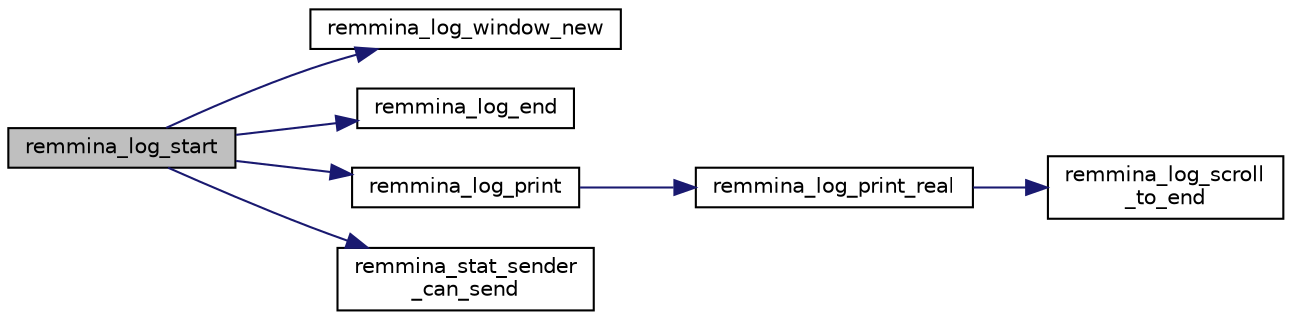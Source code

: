 digraph "remmina_log_start"
{
  edge [fontname="Helvetica",fontsize="10",labelfontname="Helvetica",labelfontsize="10"];
  node [fontname="Helvetica",fontsize="10",shape=record];
  rankdir="LR";
  Node509 [label="remmina_log_start",height=0.2,width=0.4,color="black", fillcolor="grey75", style="filled", fontcolor="black"];
  Node509 -> Node510 [color="midnightblue",fontsize="10",style="solid",fontname="Helvetica"];
  Node510 [label="remmina_log_window_new",height=0.2,width=0.4,color="black", fillcolor="white", style="filled",URL="$remmina__log_8c.html#a070042aa580b708536dc793336722660"];
  Node509 -> Node511 [color="midnightblue",fontsize="10",style="solid",fontname="Helvetica"];
  Node511 [label="remmina_log_end",height=0.2,width=0.4,color="black", fillcolor="white", style="filled",URL="$remmina__log_8c.html#a355067bd2e33d8942ad9d8af60c19f0c"];
  Node509 -> Node512 [color="midnightblue",fontsize="10",style="solid",fontname="Helvetica"];
  Node512 [label="remmina_log_print",height=0.2,width=0.4,color="black", fillcolor="white", style="filled",URL="$remmina__log_8c.html#aca8f826a273194e22f4467421af9b3aa"];
  Node512 -> Node513 [color="midnightblue",fontsize="10",style="solid",fontname="Helvetica"];
  Node513 [label="remmina_log_print_real",height=0.2,width=0.4,color="black", fillcolor="white", style="filled",URL="$remmina__log_8c.html#a7cbb8cc1b0525ae49248a84fb4b2b1a1"];
  Node513 -> Node514 [color="midnightblue",fontsize="10",style="solid",fontname="Helvetica"];
  Node514 [label="remmina_log_scroll\l_to_end",height=0.2,width=0.4,color="black", fillcolor="white", style="filled",URL="$remmina__log_8c.html#a6a5cc60197293b97a0c6fa2a471b221b"];
  Node509 -> Node515 [color="midnightblue",fontsize="10",style="solid",fontname="Helvetica"];
  Node515 [label="remmina_stat_sender\l_can_send",height=0.2,width=0.4,color="black", fillcolor="white", style="filled",URL="$remmina__stats__sender_8c.html#a5aa2104ccded08aa02dd2886f87af516"];
}
